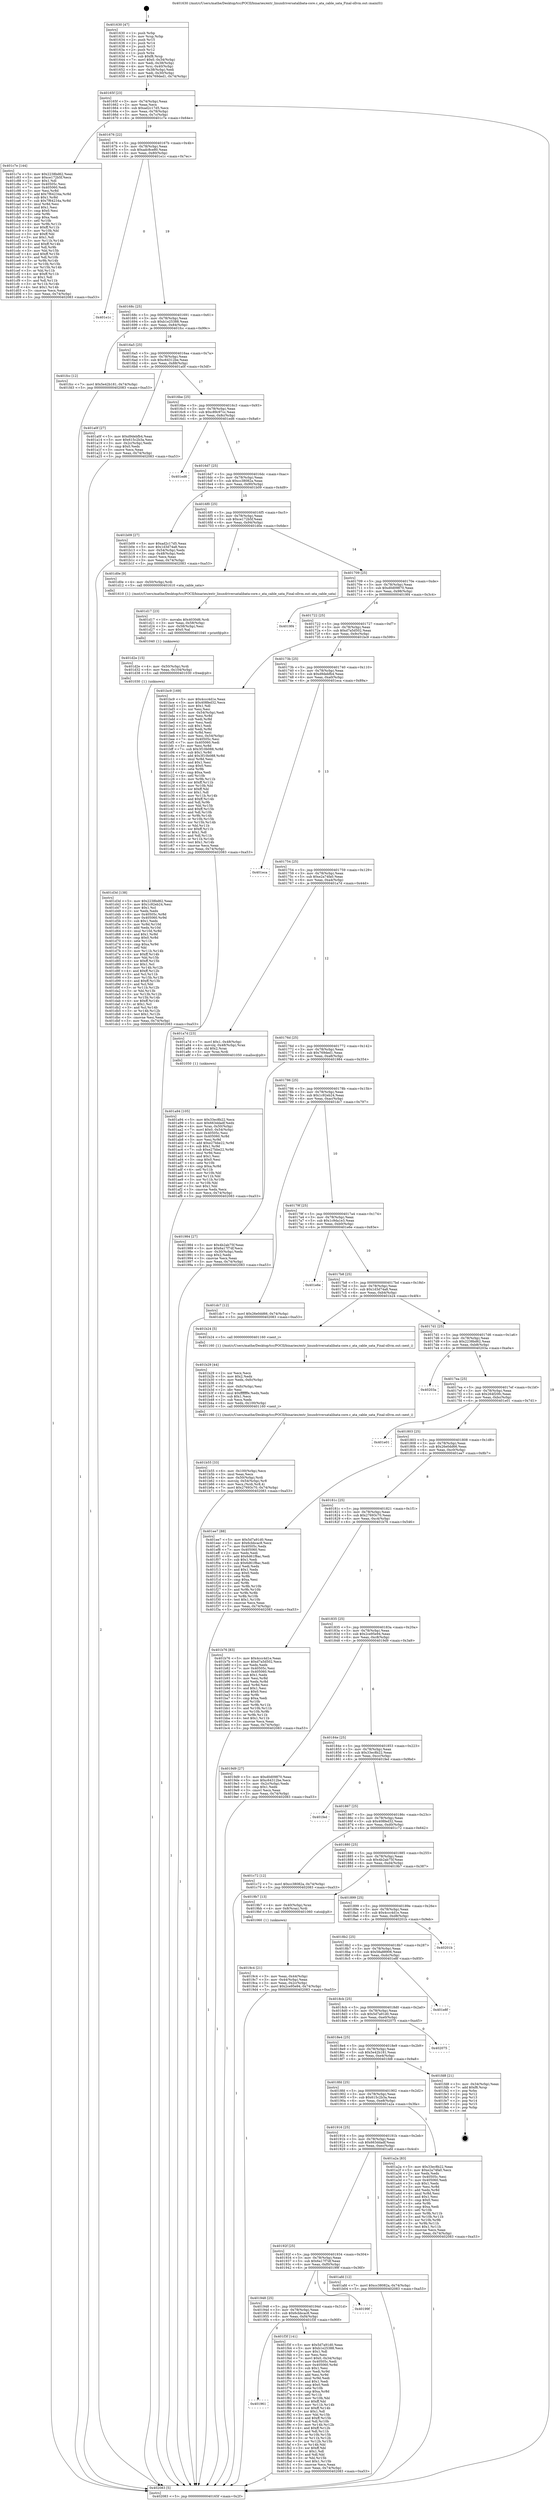 digraph "0x401630" {
  label = "0x401630 (/mnt/c/Users/mathe/Desktop/tcc/POCII/binaries/extr_linuxdriversatalibata-core.c_ata_cable_sata_Final-ollvm.out::main(0))"
  labelloc = "t"
  node[shape=record]

  Entry [label="",width=0.3,height=0.3,shape=circle,fillcolor=black,style=filled]
  "0x40165f" [label="{
     0x40165f [23]\l
     | [instrs]\l
     &nbsp;&nbsp;0x40165f \<+3\>: mov -0x74(%rbp),%eax\l
     &nbsp;&nbsp;0x401662 \<+2\>: mov %eax,%ecx\l
     &nbsp;&nbsp;0x401664 \<+6\>: sub $0xad2c17d5,%ecx\l
     &nbsp;&nbsp;0x40166a \<+3\>: mov %eax,-0x78(%rbp)\l
     &nbsp;&nbsp;0x40166d \<+3\>: mov %ecx,-0x7c(%rbp)\l
     &nbsp;&nbsp;0x401670 \<+6\>: je 0000000000401c7e \<main+0x64e\>\l
  }"]
  "0x401c7e" [label="{
     0x401c7e [144]\l
     | [instrs]\l
     &nbsp;&nbsp;0x401c7e \<+5\>: mov $0x2238bd62,%eax\l
     &nbsp;&nbsp;0x401c83 \<+5\>: mov $0xce172b5f,%ecx\l
     &nbsp;&nbsp;0x401c88 \<+2\>: mov $0x1,%dl\l
     &nbsp;&nbsp;0x401c8a \<+7\>: mov 0x40505c,%esi\l
     &nbsp;&nbsp;0x401c91 \<+7\>: mov 0x405060,%edi\l
     &nbsp;&nbsp;0x401c98 \<+3\>: mov %esi,%r8d\l
     &nbsp;&nbsp;0x401c9b \<+7\>: add $0x7f64234a,%r8d\l
     &nbsp;&nbsp;0x401ca2 \<+4\>: sub $0x1,%r8d\l
     &nbsp;&nbsp;0x401ca6 \<+7\>: sub $0x7f64234a,%r8d\l
     &nbsp;&nbsp;0x401cad \<+4\>: imul %r8d,%esi\l
     &nbsp;&nbsp;0x401cb1 \<+3\>: and $0x1,%esi\l
     &nbsp;&nbsp;0x401cb4 \<+3\>: cmp $0x0,%esi\l
     &nbsp;&nbsp;0x401cb7 \<+4\>: sete %r9b\l
     &nbsp;&nbsp;0x401cbb \<+3\>: cmp $0xa,%edi\l
     &nbsp;&nbsp;0x401cbe \<+4\>: setl %r10b\l
     &nbsp;&nbsp;0x401cc2 \<+3\>: mov %r9b,%r11b\l
     &nbsp;&nbsp;0x401cc5 \<+4\>: xor $0xff,%r11b\l
     &nbsp;&nbsp;0x401cc9 \<+3\>: mov %r10b,%bl\l
     &nbsp;&nbsp;0x401ccc \<+3\>: xor $0xff,%bl\l
     &nbsp;&nbsp;0x401ccf \<+3\>: xor $0x1,%dl\l
     &nbsp;&nbsp;0x401cd2 \<+3\>: mov %r11b,%r14b\l
     &nbsp;&nbsp;0x401cd5 \<+4\>: and $0xff,%r14b\l
     &nbsp;&nbsp;0x401cd9 \<+3\>: and %dl,%r9b\l
     &nbsp;&nbsp;0x401cdc \<+3\>: mov %bl,%r15b\l
     &nbsp;&nbsp;0x401cdf \<+4\>: and $0xff,%r15b\l
     &nbsp;&nbsp;0x401ce3 \<+3\>: and %dl,%r10b\l
     &nbsp;&nbsp;0x401ce6 \<+3\>: or %r9b,%r14b\l
     &nbsp;&nbsp;0x401ce9 \<+3\>: or %r10b,%r15b\l
     &nbsp;&nbsp;0x401cec \<+3\>: xor %r15b,%r14b\l
     &nbsp;&nbsp;0x401cef \<+3\>: or %bl,%r11b\l
     &nbsp;&nbsp;0x401cf2 \<+4\>: xor $0xff,%r11b\l
     &nbsp;&nbsp;0x401cf6 \<+3\>: or $0x1,%dl\l
     &nbsp;&nbsp;0x401cf9 \<+3\>: and %dl,%r11b\l
     &nbsp;&nbsp;0x401cfc \<+3\>: or %r11b,%r14b\l
     &nbsp;&nbsp;0x401cff \<+4\>: test $0x1,%r14b\l
     &nbsp;&nbsp;0x401d03 \<+3\>: cmovne %ecx,%eax\l
     &nbsp;&nbsp;0x401d06 \<+3\>: mov %eax,-0x74(%rbp)\l
     &nbsp;&nbsp;0x401d09 \<+5\>: jmp 0000000000402083 \<main+0xa53\>\l
  }"]
  "0x401676" [label="{
     0x401676 [22]\l
     | [instrs]\l
     &nbsp;&nbsp;0x401676 \<+5\>: jmp 000000000040167b \<main+0x4b\>\l
     &nbsp;&nbsp;0x40167b \<+3\>: mov -0x78(%rbp),%eax\l
     &nbsp;&nbsp;0x40167e \<+5\>: sub $0xadc8ce80,%eax\l
     &nbsp;&nbsp;0x401683 \<+3\>: mov %eax,-0x80(%rbp)\l
     &nbsp;&nbsp;0x401686 \<+6\>: je 0000000000401e1c \<main+0x7ec\>\l
  }"]
  Exit [label="",width=0.3,height=0.3,shape=circle,fillcolor=black,style=filled,peripheries=2]
  "0x401e1c" [label="{
     0x401e1c\l
  }", style=dashed]
  "0x40168c" [label="{
     0x40168c [25]\l
     | [instrs]\l
     &nbsp;&nbsp;0x40168c \<+5\>: jmp 0000000000401691 \<main+0x61\>\l
     &nbsp;&nbsp;0x401691 \<+3\>: mov -0x78(%rbp),%eax\l
     &nbsp;&nbsp;0x401694 \<+5\>: sub $0xb1e25388,%eax\l
     &nbsp;&nbsp;0x401699 \<+6\>: mov %eax,-0x84(%rbp)\l
     &nbsp;&nbsp;0x40169f \<+6\>: je 0000000000401fcc \<main+0x99c\>\l
  }"]
  "0x401961" [label="{
     0x401961\l
  }", style=dashed]
  "0x401fcc" [label="{
     0x401fcc [12]\l
     | [instrs]\l
     &nbsp;&nbsp;0x401fcc \<+7\>: movl $0x5e42b181,-0x74(%rbp)\l
     &nbsp;&nbsp;0x401fd3 \<+5\>: jmp 0000000000402083 \<main+0xa53\>\l
  }"]
  "0x4016a5" [label="{
     0x4016a5 [25]\l
     | [instrs]\l
     &nbsp;&nbsp;0x4016a5 \<+5\>: jmp 00000000004016aa \<main+0x7a\>\l
     &nbsp;&nbsp;0x4016aa \<+3\>: mov -0x78(%rbp),%eax\l
     &nbsp;&nbsp;0x4016ad \<+5\>: sub $0xc64312be,%eax\l
     &nbsp;&nbsp;0x4016b2 \<+6\>: mov %eax,-0x88(%rbp)\l
     &nbsp;&nbsp;0x4016b8 \<+6\>: je 0000000000401a0f \<main+0x3df\>\l
  }"]
  "0x401f3f" [label="{
     0x401f3f [141]\l
     | [instrs]\l
     &nbsp;&nbsp;0x401f3f \<+5\>: mov $0x5d7a91d0,%eax\l
     &nbsp;&nbsp;0x401f44 \<+5\>: mov $0xb1e25388,%ecx\l
     &nbsp;&nbsp;0x401f49 \<+2\>: mov $0x1,%dl\l
     &nbsp;&nbsp;0x401f4b \<+2\>: xor %esi,%esi\l
     &nbsp;&nbsp;0x401f4d \<+7\>: movl $0x0,-0x34(%rbp)\l
     &nbsp;&nbsp;0x401f54 \<+7\>: mov 0x40505c,%edi\l
     &nbsp;&nbsp;0x401f5b \<+8\>: mov 0x405060,%r8d\l
     &nbsp;&nbsp;0x401f63 \<+3\>: sub $0x1,%esi\l
     &nbsp;&nbsp;0x401f66 \<+3\>: mov %edi,%r9d\l
     &nbsp;&nbsp;0x401f69 \<+3\>: add %esi,%r9d\l
     &nbsp;&nbsp;0x401f6c \<+4\>: imul %r9d,%edi\l
     &nbsp;&nbsp;0x401f70 \<+3\>: and $0x1,%edi\l
     &nbsp;&nbsp;0x401f73 \<+3\>: cmp $0x0,%edi\l
     &nbsp;&nbsp;0x401f76 \<+4\>: sete %r10b\l
     &nbsp;&nbsp;0x401f7a \<+4\>: cmp $0xa,%r8d\l
     &nbsp;&nbsp;0x401f7e \<+4\>: setl %r11b\l
     &nbsp;&nbsp;0x401f82 \<+3\>: mov %r10b,%bl\l
     &nbsp;&nbsp;0x401f85 \<+3\>: xor $0xff,%bl\l
     &nbsp;&nbsp;0x401f88 \<+3\>: mov %r11b,%r14b\l
     &nbsp;&nbsp;0x401f8b \<+4\>: xor $0xff,%r14b\l
     &nbsp;&nbsp;0x401f8f \<+3\>: xor $0x1,%dl\l
     &nbsp;&nbsp;0x401f92 \<+3\>: mov %bl,%r15b\l
     &nbsp;&nbsp;0x401f95 \<+4\>: and $0xff,%r15b\l
     &nbsp;&nbsp;0x401f99 \<+3\>: and %dl,%r10b\l
     &nbsp;&nbsp;0x401f9c \<+3\>: mov %r14b,%r12b\l
     &nbsp;&nbsp;0x401f9f \<+4\>: and $0xff,%r12b\l
     &nbsp;&nbsp;0x401fa3 \<+3\>: and %dl,%r11b\l
     &nbsp;&nbsp;0x401fa6 \<+3\>: or %r10b,%r15b\l
     &nbsp;&nbsp;0x401fa9 \<+3\>: or %r11b,%r12b\l
     &nbsp;&nbsp;0x401fac \<+3\>: xor %r12b,%r15b\l
     &nbsp;&nbsp;0x401faf \<+3\>: or %r14b,%bl\l
     &nbsp;&nbsp;0x401fb2 \<+3\>: xor $0xff,%bl\l
     &nbsp;&nbsp;0x401fb5 \<+3\>: or $0x1,%dl\l
     &nbsp;&nbsp;0x401fb8 \<+2\>: and %dl,%bl\l
     &nbsp;&nbsp;0x401fba \<+3\>: or %bl,%r15b\l
     &nbsp;&nbsp;0x401fbd \<+4\>: test $0x1,%r15b\l
     &nbsp;&nbsp;0x401fc1 \<+3\>: cmovne %ecx,%eax\l
     &nbsp;&nbsp;0x401fc4 \<+3\>: mov %eax,-0x74(%rbp)\l
     &nbsp;&nbsp;0x401fc7 \<+5\>: jmp 0000000000402083 \<main+0xa53\>\l
  }"]
  "0x401a0f" [label="{
     0x401a0f [27]\l
     | [instrs]\l
     &nbsp;&nbsp;0x401a0f \<+5\>: mov $0xd9debfb4,%eax\l
     &nbsp;&nbsp;0x401a14 \<+5\>: mov $0x615c2b3a,%ecx\l
     &nbsp;&nbsp;0x401a19 \<+3\>: mov -0x2c(%rbp),%edx\l
     &nbsp;&nbsp;0x401a1c \<+3\>: cmp $0x0,%edx\l
     &nbsp;&nbsp;0x401a1f \<+3\>: cmove %ecx,%eax\l
     &nbsp;&nbsp;0x401a22 \<+3\>: mov %eax,-0x74(%rbp)\l
     &nbsp;&nbsp;0x401a25 \<+5\>: jmp 0000000000402083 \<main+0xa53\>\l
  }"]
  "0x4016be" [label="{
     0x4016be [25]\l
     | [instrs]\l
     &nbsp;&nbsp;0x4016be \<+5\>: jmp 00000000004016c3 \<main+0x93\>\l
     &nbsp;&nbsp;0x4016c3 \<+3\>: mov -0x78(%rbp),%eax\l
     &nbsp;&nbsp;0x4016c6 \<+5\>: sub $0xc89c97cc,%eax\l
     &nbsp;&nbsp;0x4016cb \<+6\>: mov %eax,-0x8c(%rbp)\l
     &nbsp;&nbsp;0x4016d1 \<+6\>: je 0000000000401ed6 \<main+0x8a6\>\l
  }"]
  "0x401948" [label="{
     0x401948 [25]\l
     | [instrs]\l
     &nbsp;&nbsp;0x401948 \<+5\>: jmp 000000000040194d \<main+0x31d\>\l
     &nbsp;&nbsp;0x40194d \<+3\>: mov -0x78(%rbp),%eax\l
     &nbsp;&nbsp;0x401950 \<+5\>: sub $0x6cbbcac8,%eax\l
     &nbsp;&nbsp;0x401955 \<+6\>: mov %eax,-0xf4(%rbp)\l
     &nbsp;&nbsp;0x40195b \<+6\>: je 0000000000401f3f \<main+0x90f\>\l
  }"]
  "0x401ed6" [label="{
     0x401ed6\l
  }", style=dashed]
  "0x4016d7" [label="{
     0x4016d7 [25]\l
     | [instrs]\l
     &nbsp;&nbsp;0x4016d7 \<+5\>: jmp 00000000004016dc \<main+0xac\>\l
     &nbsp;&nbsp;0x4016dc \<+3\>: mov -0x78(%rbp),%eax\l
     &nbsp;&nbsp;0x4016df \<+5\>: sub $0xcc38082a,%eax\l
     &nbsp;&nbsp;0x4016e4 \<+6\>: mov %eax,-0x90(%rbp)\l
     &nbsp;&nbsp;0x4016ea \<+6\>: je 0000000000401b09 \<main+0x4d9\>\l
  }"]
  "0x40199f" [label="{
     0x40199f\l
  }", style=dashed]
  "0x401b09" [label="{
     0x401b09 [27]\l
     | [instrs]\l
     &nbsp;&nbsp;0x401b09 \<+5\>: mov $0xad2c17d5,%eax\l
     &nbsp;&nbsp;0x401b0e \<+5\>: mov $0x1d3d74a8,%ecx\l
     &nbsp;&nbsp;0x401b13 \<+3\>: mov -0x54(%rbp),%edx\l
     &nbsp;&nbsp;0x401b16 \<+3\>: cmp -0x48(%rbp),%edx\l
     &nbsp;&nbsp;0x401b19 \<+3\>: cmovl %ecx,%eax\l
     &nbsp;&nbsp;0x401b1c \<+3\>: mov %eax,-0x74(%rbp)\l
     &nbsp;&nbsp;0x401b1f \<+5\>: jmp 0000000000402083 \<main+0xa53\>\l
  }"]
  "0x4016f0" [label="{
     0x4016f0 [25]\l
     | [instrs]\l
     &nbsp;&nbsp;0x4016f0 \<+5\>: jmp 00000000004016f5 \<main+0xc5\>\l
     &nbsp;&nbsp;0x4016f5 \<+3\>: mov -0x78(%rbp),%eax\l
     &nbsp;&nbsp;0x4016f8 \<+5\>: sub $0xce172b5f,%eax\l
     &nbsp;&nbsp;0x4016fd \<+6\>: mov %eax,-0x94(%rbp)\l
     &nbsp;&nbsp;0x401703 \<+6\>: je 0000000000401d0e \<main+0x6de\>\l
  }"]
  "0x401d3d" [label="{
     0x401d3d [138]\l
     | [instrs]\l
     &nbsp;&nbsp;0x401d3d \<+5\>: mov $0x2238bd62,%eax\l
     &nbsp;&nbsp;0x401d42 \<+5\>: mov $0x1c92eb24,%esi\l
     &nbsp;&nbsp;0x401d47 \<+2\>: mov $0x1,%cl\l
     &nbsp;&nbsp;0x401d49 \<+2\>: xor %edx,%edx\l
     &nbsp;&nbsp;0x401d4b \<+8\>: mov 0x40505c,%r8d\l
     &nbsp;&nbsp;0x401d53 \<+8\>: mov 0x405060,%r9d\l
     &nbsp;&nbsp;0x401d5b \<+3\>: sub $0x1,%edx\l
     &nbsp;&nbsp;0x401d5e \<+3\>: mov %r8d,%r10d\l
     &nbsp;&nbsp;0x401d61 \<+3\>: add %edx,%r10d\l
     &nbsp;&nbsp;0x401d64 \<+4\>: imul %r10d,%r8d\l
     &nbsp;&nbsp;0x401d68 \<+4\>: and $0x1,%r8d\l
     &nbsp;&nbsp;0x401d6c \<+4\>: cmp $0x0,%r8d\l
     &nbsp;&nbsp;0x401d70 \<+4\>: sete %r11b\l
     &nbsp;&nbsp;0x401d74 \<+4\>: cmp $0xa,%r9d\l
     &nbsp;&nbsp;0x401d78 \<+3\>: setl %bl\l
     &nbsp;&nbsp;0x401d7b \<+3\>: mov %r11b,%r14b\l
     &nbsp;&nbsp;0x401d7e \<+4\>: xor $0xff,%r14b\l
     &nbsp;&nbsp;0x401d82 \<+3\>: mov %bl,%r15b\l
     &nbsp;&nbsp;0x401d85 \<+4\>: xor $0xff,%r15b\l
     &nbsp;&nbsp;0x401d89 \<+3\>: xor $0x1,%cl\l
     &nbsp;&nbsp;0x401d8c \<+3\>: mov %r14b,%r12b\l
     &nbsp;&nbsp;0x401d8f \<+4\>: and $0xff,%r12b\l
     &nbsp;&nbsp;0x401d93 \<+3\>: and %cl,%r11b\l
     &nbsp;&nbsp;0x401d96 \<+3\>: mov %r15b,%r13b\l
     &nbsp;&nbsp;0x401d99 \<+4\>: and $0xff,%r13b\l
     &nbsp;&nbsp;0x401d9d \<+2\>: and %cl,%bl\l
     &nbsp;&nbsp;0x401d9f \<+3\>: or %r11b,%r12b\l
     &nbsp;&nbsp;0x401da2 \<+3\>: or %bl,%r13b\l
     &nbsp;&nbsp;0x401da5 \<+3\>: xor %r13b,%r12b\l
     &nbsp;&nbsp;0x401da8 \<+3\>: or %r15b,%r14b\l
     &nbsp;&nbsp;0x401dab \<+4\>: xor $0xff,%r14b\l
     &nbsp;&nbsp;0x401daf \<+3\>: or $0x1,%cl\l
     &nbsp;&nbsp;0x401db2 \<+3\>: and %cl,%r14b\l
     &nbsp;&nbsp;0x401db5 \<+3\>: or %r14b,%r12b\l
     &nbsp;&nbsp;0x401db8 \<+4\>: test $0x1,%r12b\l
     &nbsp;&nbsp;0x401dbc \<+3\>: cmovne %esi,%eax\l
     &nbsp;&nbsp;0x401dbf \<+3\>: mov %eax,-0x74(%rbp)\l
     &nbsp;&nbsp;0x401dc2 \<+5\>: jmp 0000000000402083 \<main+0xa53\>\l
  }"]
  "0x401d0e" [label="{
     0x401d0e [9]\l
     | [instrs]\l
     &nbsp;&nbsp;0x401d0e \<+4\>: mov -0x50(%rbp),%rdi\l
     &nbsp;&nbsp;0x401d12 \<+5\>: call 0000000000401610 \<ata_cable_sata\>\l
     | [calls]\l
     &nbsp;&nbsp;0x401610 \{1\} (/mnt/c/Users/mathe/Desktop/tcc/POCII/binaries/extr_linuxdriversatalibata-core.c_ata_cable_sata_Final-ollvm.out::ata_cable_sata)\l
  }"]
  "0x401709" [label="{
     0x401709 [25]\l
     | [instrs]\l
     &nbsp;&nbsp;0x401709 \<+5\>: jmp 000000000040170e \<main+0xde\>\l
     &nbsp;&nbsp;0x40170e \<+3\>: mov -0x78(%rbp),%eax\l
     &nbsp;&nbsp;0x401711 \<+5\>: sub $0xd0d09870,%eax\l
     &nbsp;&nbsp;0x401716 \<+6\>: mov %eax,-0x98(%rbp)\l
     &nbsp;&nbsp;0x40171c \<+6\>: je 00000000004019f4 \<main+0x3c4\>\l
  }"]
  "0x401d2e" [label="{
     0x401d2e [15]\l
     | [instrs]\l
     &nbsp;&nbsp;0x401d2e \<+4\>: mov -0x50(%rbp),%rdi\l
     &nbsp;&nbsp;0x401d32 \<+6\>: mov %eax,-0x104(%rbp)\l
     &nbsp;&nbsp;0x401d38 \<+5\>: call 0000000000401030 \<free@plt\>\l
     | [calls]\l
     &nbsp;&nbsp;0x401030 \{1\} (unknown)\l
  }"]
  "0x4019f4" [label="{
     0x4019f4\l
  }", style=dashed]
  "0x401722" [label="{
     0x401722 [25]\l
     | [instrs]\l
     &nbsp;&nbsp;0x401722 \<+5\>: jmp 0000000000401727 \<main+0xf7\>\l
     &nbsp;&nbsp;0x401727 \<+3\>: mov -0x78(%rbp),%eax\l
     &nbsp;&nbsp;0x40172a \<+5\>: sub $0xd7a5d502,%eax\l
     &nbsp;&nbsp;0x40172f \<+6\>: mov %eax,-0x9c(%rbp)\l
     &nbsp;&nbsp;0x401735 \<+6\>: je 0000000000401bc9 \<main+0x599\>\l
  }"]
  "0x401d17" [label="{
     0x401d17 [23]\l
     | [instrs]\l
     &nbsp;&nbsp;0x401d17 \<+10\>: movabs $0x4030d6,%rdi\l
     &nbsp;&nbsp;0x401d21 \<+3\>: mov %eax,-0x58(%rbp)\l
     &nbsp;&nbsp;0x401d24 \<+3\>: mov -0x58(%rbp),%esi\l
     &nbsp;&nbsp;0x401d27 \<+2\>: mov $0x0,%al\l
     &nbsp;&nbsp;0x401d29 \<+5\>: call 0000000000401040 \<printf@plt\>\l
     | [calls]\l
     &nbsp;&nbsp;0x401040 \{1\} (unknown)\l
  }"]
  "0x401bc9" [label="{
     0x401bc9 [169]\l
     | [instrs]\l
     &nbsp;&nbsp;0x401bc9 \<+5\>: mov $0x4ccc4d1e,%eax\l
     &nbsp;&nbsp;0x401bce \<+5\>: mov $0x408fed32,%ecx\l
     &nbsp;&nbsp;0x401bd3 \<+2\>: mov $0x1,%dl\l
     &nbsp;&nbsp;0x401bd5 \<+2\>: xor %esi,%esi\l
     &nbsp;&nbsp;0x401bd7 \<+3\>: mov -0x54(%rbp),%edi\l
     &nbsp;&nbsp;0x401bda \<+3\>: mov %esi,%r8d\l
     &nbsp;&nbsp;0x401bdd \<+3\>: sub %edi,%r8d\l
     &nbsp;&nbsp;0x401be0 \<+2\>: mov %esi,%edi\l
     &nbsp;&nbsp;0x401be2 \<+3\>: sub $0x1,%edi\l
     &nbsp;&nbsp;0x401be5 \<+3\>: add %edi,%r8d\l
     &nbsp;&nbsp;0x401be8 \<+3\>: sub %r8d,%esi\l
     &nbsp;&nbsp;0x401beb \<+3\>: mov %esi,-0x54(%rbp)\l
     &nbsp;&nbsp;0x401bee \<+7\>: mov 0x40505c,%esi\l
     &nbsp;&nbsp;0x401bf5 \<+7\>: mov 0x405060,%edi\l
     &nbsp;&nbsp;0x401bfc \<+3\>: mov %esi,%r8d\l
     &nbsp;&nbsp;0x401bff \<+7\>: sub $0x3f10b088,%r8d\l
     &nbsp;&nbsp;0x401c06 \<+4\>: sub $0x1,%r8d\l
     &nbsp;&nbsp;0x401c0a \<+7\>: add $0x3f10b088,%r8d\l
     &nbsp;&nbsp;0x401c11 \<+4\>: imul %r8d,%esi\l
     &nbsp;&nbsp;0x401c15 \<+3\>: and $0x1,%esi\l
     &nbsp;&nbsp;0x401c18 \<+3\>: cmp $0x0,%esi\l
     &nbsp;&nbsp;0x401c1b \<+4\>: sete %r9b\l
     &nbsp;&nbsp;0x401c1f \<+3\>: cmp $0xa,%edi\l
     &nbsp;&nbsp;0x401c22 \<+4\>: setl %r10b\l
     &nbsp;&nbsp;0x401c26 \<+3\>: mov %r9b,%r11b\l
     &nbsp;&nbsp;0x401c29 \<+4\>: xor $0xff,%r11b\l
     &nbsp;&nbsp;0x401c2d \<+3\>: mov %r10b,%bl\l
     &nbsp;&nbsp;0x401c30 \<+3\>: xor $0xff,%bl\l
     &nbsp;&nbsp;0x401c33 \<+3\>: xor $0x1,%dl\l
     &nbsp;&nbsp;0x401c36 \<+3\>: mov %r11b,%r14b\l
     &nbsp;&nbsp;0x401c39 \<+4\>: and $0xff,%r14b\l
     &nbsp;&nbsp;0x401c3d \<+3\>: and %dl,%r9b\l
     &nbsp;&nbsp;0x401c40 \<+3\>: mov %bl,%r15b\l
     &nbsp;&nbsp;0x401c43 \<+4\>: and $0xff,%r15b\l
     &nbsp;&nbsp;0x401c47 \<+3\>: and %dl,%r10b\l
     &nbsp;&nbsp;0x401c4a \<+3\>: or %r9b,%r14b\l
     &nbsp;&nbsp;0x401c4d \<+3\>: or %r10b,%r15b\l
     &nbsp;&nbsp;0x401c50 \<+3\>: xor %r15b,%r14b\l
     &nbsp;&nbsp;0x401c53 \<+3\>: or %bl,%r11b\l
     &nbsp;&nbsp;0x401c56 \<+4\>: xor $0xff,%r11b\l
     &nbsp;&nbsp;0x401c5a \<+3\>: or $0x1,%dl\l
     &nbsp;&nbsp;0x401c5d \<+3\>: and %dl,%r11b\l
     &nbsp;&nbsp;0x401c60 \<+3\>: or %r11b,%r14b\l
     &nbsp;&nbsp;0x401c63 \<+4\>: test $0x1,%r14b\l
     &nbsp;&nbsp;0x401c67 \<+3\>: cmovne %ecx,%eax\l
     &nbsp;&nbsp;0x401c6a \<+3\>: mov %eax,-0x74(%rbp)\l
     &nbsp;&nbsp;0x401c6d \<+5\>: jmp 0000000000402083 \<main+0xa53\>\l
  }"]
  "0x40173b" [label="{
     0x40173b [25]\l
     | [instrs]\l
     &nbsp;&nbsp;0x40173b \<+5\>: jmp 0000000000401740 \<main+0x110\>\l
     &nbsp;&nbsp;0x401740 \<+3\>: mov -0x78(%rbp),%eax\l
     &nbsp;&nbsp;0x401743 \<+5\>: sub $0xd9debfb4,%eax\l
     &nbsp;&nbsp;0x401748 \<+6\>: mov %eax,-0xa0(%rbp)\l
     &nbsp;&nbsp;0x40174e \<+6\>: je 0000000000401eca \<main+0x89a\>\l
  }"]
  "0x401b55" [label="{
     0x401b55 [33]\l
     | [instrs]\l
     &nbsp;&nbsp;0x401b55 \<+6\>: mov -0x100(%rbp),%ecx\l
     &nbsp;&nbsp;0x401b5b \<+3\>: imul %eax,%ecx\l
     &nbsp;&nbsp;0x401b5e \<+4\>: mov -0x50(%rbp),%rdi\l
     &nbsp;&nbsp;0x401b62 \<+4\>: movslq -0x54(%rbp),%r8\l
     &nbsp;&nbsp;0x401b66 \<+4\>: mov %ecx,(%rdi,%r8,4)\l
     &nbsp;&nbsp;0x401b6a \<+7\>: movl $0x27693c70,-0x74(%rbp)\l
     &nbsp;&nbsp;0x401b71 \<+5\>: jmp 0000000000402083 \<main+0xa53\>\l
  }"]
  "0x401eca" [label="{
     0x401eca\l
  }", style=dashed]
  "0x401754" [label="{
     0x401754 [25]\l
     | [instrs]\l
     &nbsp;&nbsp;0x401754 \<+5\>: jmp 0000000000401759 \<main+0x129\>\l
     &nbsp;&nbsp;0x401759 \<+3\>: mov -0x78(%rbp),%eax\l
     &nbsp;&nbsp;0x40175c \<+5\>: sub $0xe2a74fa0,%eax\l
     &nbsp;&nbsp;0x401761 \<+6\>: mov %eax,-0xa4(%rbp)\l
     &nbsp;&nbsp;0x401767 \<+6\>: je 0000000000401a7d \<main+0x44d\>\l
  }"]
  "0x401b29" [label="{
     0x401b29 [44]\l
     | [instrs]\l
     &nbsp;&nbsp;0x401b29 \<+2\>: xor %ecx,%ecx\l
     &nbsp;&nbsp;0x401b2b \<+5\>: mov $0x2,%edx\l
     &nbsp;&nbsp;0x401b30 \<+6\>: mov %edx,-0xfc(%rbp)\l
     &nbsp;&nbsp;0x401b36 \<+1\>: cltd\l
     &nbsp;&nbsp;0x401b37 \<+6\>: mov -0xfc(%rbp),%esi\l
     &nbsp;&nbsp;0x401b3d \<+2\>: idiv %esi\l
     &nbsp;&nbsp;0x401b3f \<+6\>: imul $0xfffffffe,%edx,%edx\l
     &nbsp;&nbsp;0x401b45 \<+3\>: sub $0x1,%ecx\l
     &nbsp;&nbsp;0x401b48 \<+2\>: sub %ecx,%edx\l
     &nbsp;&nbsp;0x401b4a \<+6\>: mov %edx,-0x100(%rbp)\l
     &nbsp;&nbsp;0x401b50 \<+5\>: call 0000000000401160 \<next_i\>\l
     | [calls]\l
     &nbsp;&nbsp;0x401160 \{1\} (/mnt/c/Users/mathe/Desktop/tcc/POCII/binaries/extr_linuxdriversatalibata-core.c_ata_cable_sata_Final-ollvm.out::next_i)\l
  }"]
  "0x401a7d" [label="{
     0x401a7d [23]\l
     | [instrs]\l
     &nbsp;&nbsp;0x401a7d \<+7\>: movl $0x1,-0x48(%rbp)\l
     &nbsp;&nbsp;0x401a84 \<+4\>: movslq -0x48(%rbp),%rax\l
     &nbsp;&nbsp;0x401a88 \<+4\>: shl $0x2,%rax\l
     &nbsp;&nbsp;0x401a8c \<+3\>: mov %rax,%rdi\l
     &nbsp;&nbsp;0x401a8f \<+5\>: call 0000000000401050 \<malloc@plt\>\l
     | [calls]\l
     &nbsp;&nbsp;0x401050 \{1\} (unknown)\l
  }"]
  "0x40176d" [label="{
     0x40176d [25]\l
     | [instrs]\l
     &nbsp;&nbsp;0x40176d \<+5\>: jmp 0000000000401772 \<main+0x142\>\l
     &nbsp;&nbsp;0x401772 \<+3\>: mov -0x78(%rbp),%eax\l
     &nbsp;&nbsp;0x401775 \<+5\>: sub $0x769ded1,%eax\l
     &nbsp;&nbsp;0x40177a \<+6\>: mov %eax,-0xa8(%rbp)\l
     &nbsp;&nbsp;0x401780 \<+6\>: je 0000000000401984 \<main+0x354\>\l
  }"]
  "0x40192f" [label="{
     0x40192f [25]\l
     | [instrs]\l
     &nbsp;&nbsp;0x40192f \<+5\>: jmp 0000000000401934 \<main+0x304\>\l
     &nbsp;&nbsp;0x401934 \<+3\>: mov -0x78(%rbp),%eax\l
     &nbsp;&nbsp;0x401937 \<+5\>: sub $0x6a17f7df,%eax\l
     &nbsp;&nbsp;0x40193c \<+6\>: mov %eax,-0xf0(%rbp)\l
     &nbsp;&nbsp;0x401942 \<+6\>: je 000000000040199f \<main+0x36f\>\l
  }"]
  "0x401984" [label="{
     0x401984 [27]\l
     | [instrs]\l
     &nbsp;&nbsp;0x401984 \<+5\>: mov $0x4b2ab75f,%eax\l
     &nbsp;&nbsp;0x401989 \<+5\>: mov $0x6a17f7df,%ecx\l
     &nbsp;&nbsp;0x40198e \<+3\>: mov -0x30(%rbp),%edx\l
     &nbsp;&nbsp;0x401991 \<+3\>: cmp $0x2,%edx\l
     &nbsp;&nbsp;0x401994 \<+3\>: cmovne %ecx,%eax\l
     &nbsp;&nbsp;0x401997 \<+3\>: mov %eax,-0x74(%rbp)\l
     &nbsp;&nbsp;0x40199a \<+5\>: jmp 0000000000402083 \<main+0xa53\>\l
  }"]
  "0x401786" [label="{
     0x401786 [25]\l
     | [instrs]\l
     &nbsp;&nbsp;0x401786 \<+5\>: jmp 000000000040178b \<main+0x15b\>\l
     &nbsp;&nbsp;0x40178b \<+3\>: mov -0x78(%rbp),%eax\l
     &nbsp;&nbsp;0x40178e \<+5\>: sub $0x1c92eb24,%eax\l
     &nbsp;&nbsp;0x401793 \<+6\>: mov %eax,-0xac(%rbp)\l
     &nbsp;&nbsp;0x401799 \<+6\>: je 0000000000401dc7 \<main+0x797\>\l
  }"]
  "0x402083" [label="{
     0x402083 [5]\l
     | [instrs]\l
     &nbsp;&nbsp;0x402083 \<+5\>: jmp 000000000040165f \<main+0x2f\>\l
  }"]
  "0x401630" [label="{
     0x401630 [47]\l
     | [instrs]\l
     &nbsp;&nbsp;0x401630 \<+1\>: push %rbp\l
     &nbsp;&nbsp;0x401631 \<+3\>: mov %rsp,%rbp\l
     &nbsp;&nbsp;0x401634 \<+2\>: push %r15\l
     &nbsp;&nbsp;0x401636 \<+2\>: push %r14\l
     &nbsp;&nbsp;0x401638 \<+2\>: push %r13\l
     &nbsp;&nbsp;0x40163a \<+2\>: push %r12\l
     &nbsp;&nbsp;0x40163c \<+1\>: push %rbx\l
     &nbsp;&nbsp;0x40163d \<+7\>: sub $0xf8,%rsp\l
     &nbsp;&nbsp;0x401644 \<+7\>: movl $0x0,-0x34(%rbp)\l
     &nbsp;&nbsp;0x40164b \<+3\>: mov %edi,-0x38(%rbp)\l
     &nbsp;&nbsp;0x40164e \<+4\>: mov %rsi,-0x40(%rbp)\l
     &nbsp;&nbsp;0x401652 \<+3\>: mov -0x38(%rbp),%edi\l
     &nbsp;&nbsp;0x401655 \<+3\>: mov %edi,-0x30(%rbp)\l
     &nbsp;&nbsp;0x401658 \<+7\>: movl $0x769ded1,-0x74(%rbp)\l
  }"]
  "0x401afd" [label="{
     0x401afd [12]\l
     | [instrs]\l
     &nbsp;&nbsp;0x401afd \<+7\>: movl $0xcc38082a,-0x74(%rbp)\l
     &nbsp;&nbsp;0x401b04 \<+5\>: jmp 0000000000402083 \<main+0xa53\>\l
  }"]
  "0x401dc7" [label="{
     0x401dc7 [12]\l
     | [instrs]\l
     &nbsp;&nbsp;0x401dc7 \<+7\>: movl $0x26e0dd66,-0x74(%rbp)\l
     &nbsp;&nbsp;0x401dce \<+5\>: jmp 0000000000402083 \<main+0xa53\>\l
  }"]
  "0x40179f" [label="{
     0x40179f [25]\l
     | [instrs]\l
     &nbsp;&nbsp;0x40179f \<+5\>: jmp 00000000004017a4 \<main+0x174\>\l
     &nbsp;&nbsp;0x4017a4 \<+3\>: mov -0x78(%rbp),%eax\l
     &nbsp;&nbsp;0x4017a7 \<+5\>: sub $0x1c9da1e3,%eax\l
     &nbsp;&nbsp;0x4017ac \<+6\>: mov %eax,-0xb0(%rbp)\l
     &nbsp;&nbsp;0x4017b2 \<+6\>: je 0000000000401e6e \<main+0x83e\>\l
  }"]
  "0x401a94" [label="{
     0x401a94 [105]\l
     | [instrs]\l
     &nbsp;&nbsp;0x401a94 \<+5\>: mov $0x33ec8b22,%ecx\l
     &nbsp;&nbsp;0x401a99 \<+5\>: mov $0x663ddadf,%edx\l
     &nbsp;&nbsp;0x401a9e \<+4\>: mov %rax,-0x50(%rbp)\l
     &nbsp;&nbsp;0x401aa2 \<+7\>: movl $0x0,-0x54(%rbp)\l
     &nbsp;&nbsp;0x401aa9 \<+7\>: mov 0x40505c,%esi\l
     &nbsp;&nbsp;0x401ab0 \<+8\>: mov 0x405060,%r8d\l
     &nbsp;&nbsp;0x401ab8 \<+3\>: mov %esi,%r9d\l
     &nbsp;&nbsp;0x401abb \<+7\>: add $0xe27bbe22,%r9d\l
     &nbsp;&nbsp;0x401ac2 \<+4\>: sub $0x1,%r9d\l
     &nbsp;&nbsp;0x401ac6 \<+7\>: sub $0xe27bbe22,%r9d\l
     &nbsp;&nbsp;0x401acd \<+4\>: imul %r9d,%esi\l
     &nbsp;&nbsp;0x401ad1 \<+3\>: and $0x1,%esi\l
     &nbsp;&nbsp;0x401ad4 \<+3\>: cmp $0x0,%esi\l
     &nbsp;&nbsp;0x401ad7 \<+4\>: sete %r10b\l
     &nbsp;&nbsp;0x401adb \<+4\>: cmp $0xa,%r8d\l
     &nbsp;&nbsp;0x401adf \<+4\>: setl %r11b\l
     &nbsp;&nbsp;0x401ae3 \<+3\>: mov %r10b,%bl\l
     &nbsp;&nbsp;0x401ae6 \<+3\>: and %r11b,%bl\l
     &nbsp;&nbsp;0x401ae9 \<+3\>: xor %r11b,%r10b\l
     &nbsp;&nbsp;0x401aec \<+3\>: or %r10b,%bl\l
     &nbsp;&nbsp;0x401aef \<+3\>: test $0x1,%bl\l
     &nbsp;&nbsp;0x401af2 \<+3\>: cmovne %edx,%ecx\l
     &nbsp;&nbsp;0x401af5 \<+3\>: mov %ecx,-0x74(%rbp)\l
     &nbsp;&nbsp;0x401af8 \<+5\>: jmp 0000000000402083 \<main+0xa53\>\l
  }"]
  "0x401e6e" [label="{
     0x401e6e\l
  }", style=dashed]
  "0x4017b8" [label="{
     0x4017b8 [25]\l
     | [instrs]\l
     &nbsp;&nbsp;0x4017b8 \<+5\>: jmp 00000000004017bd \<main+0x18d\>\l
     &nbsp;&nbsp;0x4017bd \<+3\>: mov -0x78(%rbp),%eax\l
     &nbsp;&nbsp;0x4017c0 \<+5\>: sub $0x1d3d74a8,%eax\l
     &nbsp;&nbsp;0x4017c5 \<+6\>: mov %eax,-0xb4(%rbp)\l
     &nbsp;&nbsp;0x4017cb \<+6\>: je 0000000000401b24 \<main+0x4f4\>\l
  }"]
  "0x401916" [label="{
     0x401916 [25]\l
     | [instrs]\l
     &nbsp;&nbsp;0x401916 \<+5\>: jmp 000000000040191b \<main+0x2eb\>\l
     &nbsp;&nbsp;0x40191b \<+3\>: mov -0x78(%rbp),%eax\l
     &nbsp;&nbsp;0x40191e \<+5\>: sub $0x663ddadf,%eax\l
     &nbsp;&nbsp;0x401923 \<+6\>: mov %eax,-0xec(%rbp)\l
     &nbsp;&nbsp;0x401929 \<+6\>: je 0000000000401afd \<main+0x4cd\>\l
  }"]
  "0x401b24" [label="{
     0x401b24 [5]\l
     | [instrs]\l
     &nbsp;&nbsp;0x401b24 \<+5\>: call 0000000000401160 \<next_i\>\l
     | [calls]\l
     &nbsp;&nbsp;0x401160 \{1\} (/mnt/c/Users/mathe/Desktop/tcc/POCII/binaries/extr_linuxdriversatalibata-core.c_ata_cable_sata_Final-ollvm.out::next_i)\l
  }"]
  "0x4017d1" [label="{
     0x4017d1 [25]\l
     | [instrs]\l
     &nbsp;&nbsp;0x4017d1 \<+5\>: jmp 00000000004017d6 \<main+0x1a6\>\l
     &nbsp;&nbsp;0x4017d6 \<+3\>: mov -0x78(%rbp),%eax\l
     &nbsp;&nbsp;0x4017d9 \<+5\>: sub $0x2238bd62,%eax\l
     &nbsp;&nbsp;0x4017de \<+6\>: mov %eax,-0xb8(%rbp)\l
     &nbsp;&nbsp;0x4017e4 \<+6\>: je 000000000040203a \<main+0xa0a\>\l
  }"]
  "0x401a2a" [label="{
     0x401a2a [83]\l
     | [instrs]\l
     &nbsp;&nbsp;0x401a2a \<+5\>: mov $0x33ec8b22,%eax\l
     &nbsp;&nbsp;0x401a2f \<+5\>: mov $0xe2a74fa0,%ecx\l
     &nbsp;&nbsp;0x401a34 \<+2\>: xor %edx,%edx\l
     &nbsp;&nbsp;0x401a36 \<+7\>: mov 0x40505c,%esi\l
     &nbsp;&nbsp;0x401a3d \<+7\>: mov 0x405060,%edi\l
     &nbsp;&nbsp;0x401a44 \<+3\>: sub $0x1,%edx\l
     &nbsp;&nbsp;0x401a47 \<+3\>: mov %esi,%r8d\l
     &nbsp;&nbsp;0x401a4a \<+3\>: add %edx,%r8d\l
     &nbsp;&nbsp;0x401a4d \<+4\>: imul %r8d,%esi\l
     &nbsp;&nbsp;0x401a51 \<+3\>: and $0x1,%esi\l
     &nbsp;&nbsp;0x401a54 \<+3\>: cmp $0x0,%esi\l
     &nbsp;&nbsp;0x401a57 \<+4\>: sete %r9b\l
     &nbsp;&nbsp;0x401a5b \<+3\>: cmp $0xa,%edi\l
     &nbsp;&nbsp;0x401a5e \<+4\>: setl %r10b\l
     &nbsp;&nbsp;0x401a62 \<+3\>: mov %r9b,%r11b\l
     &nbsp;&nbsp;0x401a65 \<+3\>: and %r10b,%r11b\l
     &nbsp;&nbsp;0x401a68 \<+3\>: xor %r10b,%r9b\l
     &nbsp;&nbsp;0x401a6b \<+3\>: or %r9b,%r11b\l
     &nbsp;&nbsp;0x401a6e \<+4\>: test $0x1,%r11b\l
     &nbsp;&nbsp;0x401a72 \<+3\>: cmovne %ecx,%eax\l
     &nbsp;&nbsp;0x401a75 \<+3\>: mov %eax,-0x74(%rbp)\l
     &nbsp;&nbsp;0x401a78 \<+5\>: jmp 0000000000402083 \<main+0xa53\>\l
  }"]
  "0x40203a" [label="{
     0x40203a\l
  }", style=dashed]
  "0x4017ea" [label="{
     0x4017ea [25]\l
     | [instrs]\l
     &nbsp;&nbsp;0x4017ea \<+5\>: jmp 00000000004017ef \<main+0x1bf\>\l
     &nbsp;&nbsp;0x4017ef \<+3\>: mov -0x78(%rbp),%eax\l
     &nbsp;&nbsp;0x4017f2 \<+5\>: sub $0x264f20fc,%eax\l
     &nbsp;&nbsp;0x4017f7 \<+6\>: mov %eax,-0xbc(%rbp)\l
     &nbsp;&nbsp;0x4017fd \<+6\>: je 0000000000401e01 \<main+0x7d1\>\l
  }"]
  "0x4018fd" [label="{
     0x4018fd [25]\l
     | [instrs]\l
     &nbsp;&nbsp;0x4018fd \<+5\>: jmp 0000000000401902 \<main+0x2d2\>\l
     &nbsp;&nbsp;0x401902 \<+3\>: mov -0x78(%rbp),%eax\l
     &nbsp;&nbsp;0x401905 \<+5\>: sub $0x615c2b3a,%eax\l
     &nbsp;&nbsp;0x40190a \<+6\>: mov %eax,-0xe8(%rbp)\l
     &nbsp;&nbsp;0x401910 \<+6\>: je 0000000000401a2a \<main+0x3fa\>\l
  }"]
  "0x401e01" [label="{
     0x401e01\l
  }", style=dashed]
  "0x401803" [label="{
     0x401803 [25]\l
     | [instrs]\l
     &nbsp;&nbsp;0x401803 \<+5\>: jmp 0000000000401808 \<main+0x1d8\>\l
     &nbsp;&nbsp;0x401808 \<+3\>: mov -0x78(%rbp),%eax\l
     &nbsp;&nbsp;0x40180b \<+5\>: sub $0x26e0dd66,%eax\l
     &nbsp;&nbsp;0x401810 \<+6\>: mov %eax,-0xc0(%rbp)\l
     &nbsp;&nbsp;0x401816 \<+6\>: je 0000000000401ee7 \<main+0x8b7\>\l
  }"]
  "0x401fd8" [label="{
     0x401fd8 [21]\l
     | [instrs]\l
     &nbsp;&nbsp;0x401fd8 \<+3\>: mov -0x34(%rbp),%eax\l
     &nbsp;&nbsp;0x401fdb \<+7\>: add $0xf8,%rsp\l
     &nbsp;&nbsp;0x401fe2 \<+1\>: pop %rbx\l
     &nbsp;&nbsp;0x401fe3 \<+2\>: pop %r12\l
     &nbsp;&nbsp;0x401fe5 \<+2\>: pop %r13\l
     &nbsp;&nbsp;0x401fe7 \<+2\>: pop %r14\l
     &nbsp;&nbsp;0x401fe9 \<+2\>: pop %r15\l
     &nbsp;&nbsp;0x401feb \<+1\>: pop %rbp\l
     &nbsp;&nbsp;0x401fec \<+1\>: ret\l
  }"]
  "0x401ee7" [label="{
     0x401ee7 [88]\l
     | [instrs]\l
     &nbsp;&nbsp;0x401ee7 \<+5\>: mov $0x5d7a91d0,%eax\l
     &nbsp;&nbsp;0x401eec \<+5\>: mov $0x6cbbcac8,%ecx\l
     &nbsp;&nbsp;0x401ef1 \<+7\>: mov 0x40505c,%edx\l
     &nbsp;&nbsp;0x401ef8 \<+7\>: mov 0x405060,%esi\l
     &nbsp;&nbsp;0x401eff \<+2\>: mov %edx,%edi\l
     &nbsp;&nbsp;0x401f01 \<+6\>: add $0x6d61f8ac,%edi\l
     &nbsp;&nbsp;0x401f07 \<+3\>: sub $0x1,%edi\l
     &nbsp;&nbsp;0x401f0a \<+6\>: sub $0x6d61f8ac,%edi\l
     &nbsp;&nbsp;0x401f10 \<+3\>: imul %edi,%edx\l
     &nbsp;&nbsp;0x401f13 \<+3\>: and $0x1,%edx\l
     &nbsp;&nbsp;0x401f16 \<+3\>: cmp $0x0,%edx\l
     &nbsp;&nbsp;0x401f19 \<+4\>: sete %r8b\l
     &nbsp;&nbsp;0x401f1d \<+3\>: cmp $0xa,%esi\l
     &nbsp;&nbsp;0x401f20 \<+4\>: setl %r9b\l
     &nbsp;&nbsp;0x401f24 \<+3\>: mov %r8b,%r10b\l
     &nbsp;&nbsp;0x401f27 \<+3\>: and %r9b,%r10b\l
     &nbsp;&nbsp;0x401f2a \<+3\>: xor %r9b,%r8b\l
     &nbsp;&nbsp;0x401f2d \<+3\>: or %r8b,%r10b\l
     &nbsp;&nbsp;0x401f30 \<+4\>: test $0x1,%r10b\l
     &nbsp;&nbsp;0x401f34 \<+3\>: cmovne %ecx,%eax\l
     &nbsp;&nbsp;0x401f37 \<+3\>: mov %eax,-0x74(%rbp)\l
     &nbsp;&nbsp;0x401f3a \<+5\>: jmp 0000000000402083 \<main+0xa53\>\l
  }"]
  "0x40181c" [label="{
     0x40181c [25]\l
     | [instrs]\l
     &nbsp;&nbsp;0x40181c \<+5\>: jmp 0000000000401821 \<main+0x1f1\>\l
     &nbsp;&nbsp;0x401821 \<+3\>: mov -0x78(%rbp),%eax\l
     &nbsp;&nbsp;0x401824 \<+5\>: sub $0x27693c70,%eax\l
     &nbsp;&nbsp;0x401829 \<+6\>: mov %eax,-0xc4(%rbp)\l
     &nbsp;&nbsp;0x40182f \<+6\>: je 0000000000401b76 \<main+0x546\>\l
  }"]
  "0x4018e4" [label="{
     0x4018e4 [25]\l
     | [instrs]\l
     &nbsp;&nbsp;0x4018e4 \<+5\>: jmp 00000000004018e9 \<main+0x2b9\>\l
     &nbsp;&nbsp;0x4018e9 \<+3\>: mov -0x78(%rbp),%eax\l
     &nbsp;&nbsp;0x4018ec \<+5\>: sub $0x5e42b181,%eax\l
     &nbsp;&nbsp;0x4018f1 \<+6\>: mov %eax,-0xe4(%rbp)\l
     &nbsp;&nbsp;0x4018f7 \<+6\>: je 0000000000401fd8 \<main+0x9a8\>\l
  }"]
  "0x401b76" [label="{
     0x401b76 [83]\l
     | [instrs]\l
     &nbsp;&nbsp;0x401b76 \<+5\>: mov $0x4ccc4d1e,%eax\l
     &nbsp;&nbsp;0x401b7b \<+5\>: mov $0xd7a5d502,%ecx\l
     &nbsp;&nbsp;0x401b80 \<+2\>: xor %edx,%edx\l
     &nbsp;&nbsp;0x401b82 \<+7\>: mov 0x40505c,%esi\l
     &nbsp;&nbsp;0x401b89 \<+7\>: mov 0x405060,%edi\l
     &nbsp;&nbsp;0x401b90 \<+3\>: sub $0x1,%edx\l
     &nbsp;&nbsp;0x401b93 \<+3\>: mov %esi,%r8d\l
     &nbsp;&nbsp;0x401b96 \<+3\>: add %edx,%r8d\l
     &nbsp;&nbsp;0x401b99 \<+4\>: imul %r8d,%esi\l
     &nbsp;&nbsp;0x401b9d \<+3\>: and $0x1,%esi\l
     &nbsp;&nbsp;0x401ba0 \<+3\>: cmp $0x0,%esi\l
     &nbsp;&nbsp;0x401ba3 \<+4\>: sete %r9b\l
     &nbsp;&nbsp;0x401ba7 \<+3\>: cmp $0xa,%edi\l
     &nbsp;&nbsp;0x401baa \<+4\>: setl %r10b\l
     &nbsp;&nbsp;0x401bae \<+3\>: mov %r9b,%r11b\l
     &nbsp;&nbsp;0x401bb1 \<+3\>: and %r10b,%r11b\l
     &nbsp;&nbsp;0x401bb4 \<+3\>: xor %r10b,%r9b\l
     &nbsp;&nbsp;0x401bb7 \<+3\>: or %r9b,%r11b\l
     &nbsp;&nbsp;0x401bba \<+4\>: test $0x1,%r11b\l
     &nbsp;&nbsp;0x401bbe \<+3\>: cmovne %ecx,%eax\l
     &nbsp;&nbsp;0x401bc1 \<+3\>: mov %eax,-0x74(%rbp)\l
     &nbsp;&nbsp;0x401bc4 \<+5\>: jmp 0000000000402083 \<main+0xa53\>\l
  }"]
  "0x401835" [label="{
     0x401835 [25]\l
     | [instrs]\l
     &nbsp;&nbsp;0x401835 \<+5\>: jmp 000000000040183a \<main+0x20a\>\l
     &nbsp;&nbsp;0x40183a \<+3\>: mov -0x78(%rbp),%eax\l
     &nbsp;&nbsp;0x40183d \<+5\>: sub $0x2ce95e94,%eax\l
     &nbsp;&nbsp;0x401842 \<+6\>: mov %eax,-0xc8(%rbp)\l
     &nbsp;&nbsp;0x401848 \<+6\>: je 00000000004019d9 \<main+0x3a9\>\l
  }"]
  "0x402075" [label="{
     0x402075\l
  }", style=dashed]
  "0x4019d9" [label="{
     0x4019d9 [27]\l
     | [instrs]\l
     &nbsp;&nbsp;0x4019d9 \<+5\>: mov $0xd0d09870,%eax\l
     &nbsp;&nbsp;0x4019de \<+5\>: mov $0xc64312be,%ecx\l
     &nbsp;&nbsp;0x4019e3 \<+3\>: mov -0x2c(%rbp),%edx\l
     &nbsp;&nbsp;0x4019e6 \<+3\>: cmp $0x1,%edx\l
     &nbsp;&nbsp;0x4019e9 \<+3\>: cmovl %ecx,%eax\l
     &nbsp;&nbsp;0x4019ec \<+3\>: mov %eax,-0x74(%rbp)\l
     &nbsp;&nbsp;0x4019ef \<+5\>: jmp 0000000000402083 \<main+0xa53\>\l
  }"]
  "0x40184e" [label="{
     0x40184e [25]\l
     | [instrs]\l
     &nbsp;&nbsp;0x40184e \<+5\>: jmp 0000000000401853 \<main+0x223\>\l
     &nbsp;&nbsp;0x401853 \<+3\>: mov -0x78(%rbp),%eax\l
     &nbsp;&nbsp;0x401856 \<+5\>: sub $0x33ec8b22,%eax\l
     &nbsp;&nbsp;0x40185b \<+6\>: mov %eax,-0xcc(%rbp)\l
     &nbsp;&nbsp;0x401861 \<+6\>: je 0000000000401fed \<main+0x9bd\>\l
  }"]
  "0x4018cb" [label="{
     0x4018cb [25]\l
     | [instrs]\l
     &nbsp;&nbsp;0x4018cb \<+5\>: jmp 00000000004018d0 \<main+0x2a0\>\l
     &nbsp;&nbsp;0x4018d0 \<+3\>: mov -0x78(%rbp),%eax\l
     &nbsp;&nbsp;0x4018d3 \<+5\>: sub $0x5d7a91d0,%eax\l
     &nbsp;&nbsp;0x4018d8 \<+6\>: mov %eax,-0xe0(%rbp)\l
     &nbsp;&nbsp;0x4018de \<+6\>: je 0000000000402075 \<main+0xa45\>\l
  }"]
  "0x401fed" [label="{
     0x401fed\l
  }", style=dashed]
  "0x401867" [label="{
     0x401867 [25]\l
     | [instrs]\l
     &nbsp;&nbsp;0x401867 \<+5\>: jmp 000000000040186c \<main+0x23c\>\l
     &nbsp;&nbsp;0x40186c \<+3\>: mov -0x78(%rbp),%eax\l
     &nbsp;&nbsp;0x40186f \<+5\>: sub $0x408fed32,%eax\l
     &nbsp;&nbsp;0x401874 \<+6\>: mov %eax,-0xd0(%rbp)\l
     &nbsp;&nbsp;0x40187a \<+6\>: je 0000000000401c72 \<main+0x642\>\l
  }"]
  "0x401e8f" [label="{
     0x401e8f\l
  }", style=dashed]
  "0x401c72" [label="{
     0x401c72 [12]\l
     | [instrs]\l
     &nbsp;&nbsp;0x401c72 \<+7\>: movl $0xcc38082a,-0x74(%rbp)\l
     &nbsp;&nbsp;0x401c79 \<+5\>: jmp 0000000000402083 \<main+0xa53\>\l
  }"]
  "0x401880" [label="{
     0x401880 [25]\l
     | [instrs]\l
     &nbsp;&nbsp;0x401880 \<+5\>: jmp 0000000000401885 \<main+0x255\>\l
     &nbsp;&nbsp;0x401885 \<+3\>: mov -0x78(%rbp),%eax\l
     &nbsp;&nbsp;0x401888 \<+5\>: sub $0x4b2ab75f,%eax\l
     &nbsp;&nbsp;0x40188d \<+6\>: mov %eax,-0xd4(%rbp)\l
     &nbsp;&nbsp;0x401893 \<+6\>: je 00000000004019b7 \<main+0x387\>\l
  }"]
  "0x4018b2" [label="{
     0x4018b2 [25]\l
     | [instrs]\l
     &nbsp;&nbsp;0x4018b2 \<+5\>: jmp 00000000004018b7 \<main+0x287\>\l
     &nbsp;&nbsp;0x4018b7 \<+3\>: mov -0x78(%rbp),%eax\l
     &nbsp;&nbsp;0x4018ba \<+5\>: sub $0x58a88906,%eax\l
     &nbsp;&nbsp;0x4018bf \<+6\>: mov %eax,-0xdc(%rbp)\l
     &nbsp;&nbsp;0x4018c5 \<+6\>: je 0000000000401e8f \<main+0x85f\>\l
  }"]
  "0x4019b7" [label="{
     0x4019b7 [13]\l
     | [instrs]\l
     &nbsp;&nbsp;0x4019b7 \<+4\>: mov -0x40(%rbp),%rax\l
     &nbsp;&nbsp;0x4019bb \<+4\>: mov 0x8(%rax),%rdi\l
     &nbsp;&nbsp;0x4019bf \<+5\>: call 0000000000401060 \<atoi@plt\>\l
     | [calls]\l
     &nbsp;&nbsp;0x401060 \{1\} (unknown)\l
  }"]
  "0x401899" [label="{
     0x401899 [25]\l
     | [instrs]\l
     &nbsp;&nbsp;0x401899 \<+5\>: jmp 000000000040189e \<main+0x26e\>\l
     &nbsp;&nbsp;0x40189e \<+3\>: mov -0x78(%rbp),%eax\l
     &nbsp;&nbsp;0x4018a1 \<+5\>: sub $0x4ccc4d1e,%eax\l
     &nbsp;&nbsp;0x4018a6 \<+6\>: mov %eax,-0xd8(%rbp)\l
     &nbsp;&nbsp;0x4018ac \<+6\>: je 000000000040201b \<main+0x9eb\>\l
  }"]
  "0x4019c4" [label="{
     0x4019c4 [21]\l
     | [instrs]\l
     &nbsp;&nbsp;0x4019c4 \<+3\>: mov %eax,-0x44(%rbp)\l
     &nbsp;&nbsp;0x4019c7 \<+3\>: mov -0x44(%rbp),%eax\l
     &nbsp;&nbsp;0x4019ca \<+3\>: mov %eax,-0x2c(%rbp)\l
     &nbsp;&nbsp;0x4019cd \<+7\>: movl $0x2ce95e94,-0x74(%rbp)\l
     &nbsp;&nbsp;0x4019d4 \<+5\>: jmp 0000000000402083 \<main+0xa53\>\l
  }"]
  "0x40201b" [label="{
     0x40201b\l
  }", style=dashed]
  Entry -> "0x401630" [label=" 1"]
  "0x40165f" -> "0x401c7e" [label=" 1"]
  "0x40165f" -> "0x401676" [label=" 19"]
  "0x401fd8" -> Exit [label=" 1"]
  "0x401676" -> "0x401e1c" [label=" 0"]
  "0x401676" -> "0x40168c" [label=" 19"]
  "0x401fcc" -> "0x402083" [label=" 1"]
  "0x40168c" -> "0x401fcc" [label=" 1"]
  "0x40168c" -> "0x4016a5" [label=" 18"]
  "0x401f3f" -> "0x402083" [label=" 1"]
  "0x4016a5" -> "0x401a0f" [label=" 1"]
  "0x4016a5" -> "0x4016be" [label=" 17"]
  "0x401948" -> "0x401961" [label=" 0"]
  "0x4016be" -> "0x401ed6" [label=" 0"]
  "0x4016be" -> "0x4016d7" [label=" 17"]
  "0x401948" -> "0x401f3f" [label=" 1"]
  "0x4016d7" -> "0x401b09" [label=" 2"]
  "0x4016d7" -> "0x4016f0" [label=" 15"]
  "0x40192f" -> "0x401948" [label=" 1"]
  "0x4016f0" -> "0x401d0e" [label=" 1"]
  "0x4016f0" -> "0x401709" [label=" 14"]
  "0x40192f" -> "0x40199f" [label=" 0"]
  "0x401709" -> "0x4019f4" [label=" 0"]
  "0x401709" -> "0x401722" [label=" 14"]
  "0x401ee7" -> "0x402083" [label=" 1"]
  "0x401722" -> "0x401bc9" [label=" 1"]
  "0x401722" -> "0x40173b" [label=" 13"]
  "0x401dc7" -> "0x402083" [label=" 1"]
  "0x40173b" -> "0x401eca" [label=" 0"]
  "0x40173b" -> "0x401754" [label=" 13"]
  "0x401d3d" -> "0x402083" [label=" 1"]
  "0x401754" -> "0x401a7d" [label=" 1"]
  "0x401754" -> "0x40176d" [label=" 12"]
  "0x401d2e" -> "0x401d3d" [label=" 1"]
  "0x40176d" -> "0x401984" [label=" 1"]
  "0x40176d" -> "0x401786" [label=" 11"]
  "0x401984" -> "0x402083" [label=" 1"]
  "0x401630" -> "0x40165f" [label=" 1"]
  "0x402083" -> "0x40165f" [label=" 19"]
  "0x401d17" -> "0x401d2e" [label=" 1"]
  "0x401786" -> "0x401dc7" [label=" 1"]
  "0x401786" -> "0x40179f" [label=" 10"]
  "0x401d0e" -> "0x401d17" [label=" 1"]
  "0x40179f" -> "0x401e6e" [label=" 0"]
  "0x40179f" -> "0x4017b8" [label=" 10"]
  "0x401c72" -> "0x402083" [label=" 1"]
  "0x4017b8" -> "0x401b24" [label=" 1"]
  "0x4017b8" -> "0x4017d1" [label=" 9"]
  "0x401bc9" -> "0x402083" [label=" 1"]
  "0x4017d1" -> "0x40203a" [label=" 0"]
  "0x4017d1" -> "0x4017ea" [label=" 9"]
  "0x401b76" -> "0x402083" [label=" 1"]
  "0x4017ea" -> "0x401e01" [label=" 0"]
  "0x4017ea" -> "0x401803" [label=" 9"]
  "0x401b29" -> "0x401b55" [label=" 1"]
  "0x401803" -> "0x401ee7" [label=" 1"]
  "0x401803" -> "0x40181c" [label=" 8"]
  "0x401b24" -> "0x401b29" [label=" 1"]
  "0x40181c" -> "0x401b76" [label=" 1"]
  "0x40181c" -> "0x401835" [label=" 7"]
  "0x401afd" -> "0x402083" [label=" 1"]
  "0x401835" -> "0x4019d9" [label=" 1"]
  "0x401835" -> "0x40184e" [label=" 6"]
  "0x401916" -> "0x40192f" [label=" 1"]
  "0x40184e" -> "0x401fed" [label=" 0"]
  "0x40184e" -> "0x401867" [label=" 6"]
  "0x401c7e" -> "0x402083" [label=" 1"]
  "0x401867" -> "0x401c72" [label=" 1"]
  "0x401867" -> "0x401880" [label=" 5"]
  "0x401a94" -> "0x402083" [label=" 1"]
  "0x401880" -> "0x4019b7" [label=" 1"]
  "0x401880" -> "0x401899" [label=" 4"]
  "0x4019b7" -> "0x4019c4" [label=" 1"]
  "0x4019c4" -> "0x402083" [label=" 1"]
  "0x4019d9" -> "0x402083" [label=" 1"]
  "0x401a0f" -> "0x402083" [label=" 1"]
  "0x401a2a" -> "0x402083" [label=" 1"]
  "0x401899" -> "0x40201b" [label=" 0"]
  "0x401899" -> "0x4018b2" [label=" 4"]
  "0x401a7d" -> "0x401a94" [label=" 1"]
  "0x4018b2" -> "0x401e8f" [label=" 0"]
  "0x4018b2" -> "0x4018cb" [label=" 4"]
  "0x401916" -> "0x401afd" [label=" 1"]
  "0x4018cb" -> "0x402075" [label=" 0"]
  "0x4018cb" -> "0x4018e4" [label=" 4"]
  "0x401b09" -> "0x402083" [label=" 2"]
  "0x4018e4" -> "0x401fd8" [label=" 1"]
  "0x4018e4" -> "0x4018fd" [label=" 3"]
  "0x401b55" -> "0x402083" [label=" 1"]
  "0x4018fd" -> "0x401a2a" [label=" 1"]
  "0x4018fd" -> "0x401916" [label=" 2"]
}
